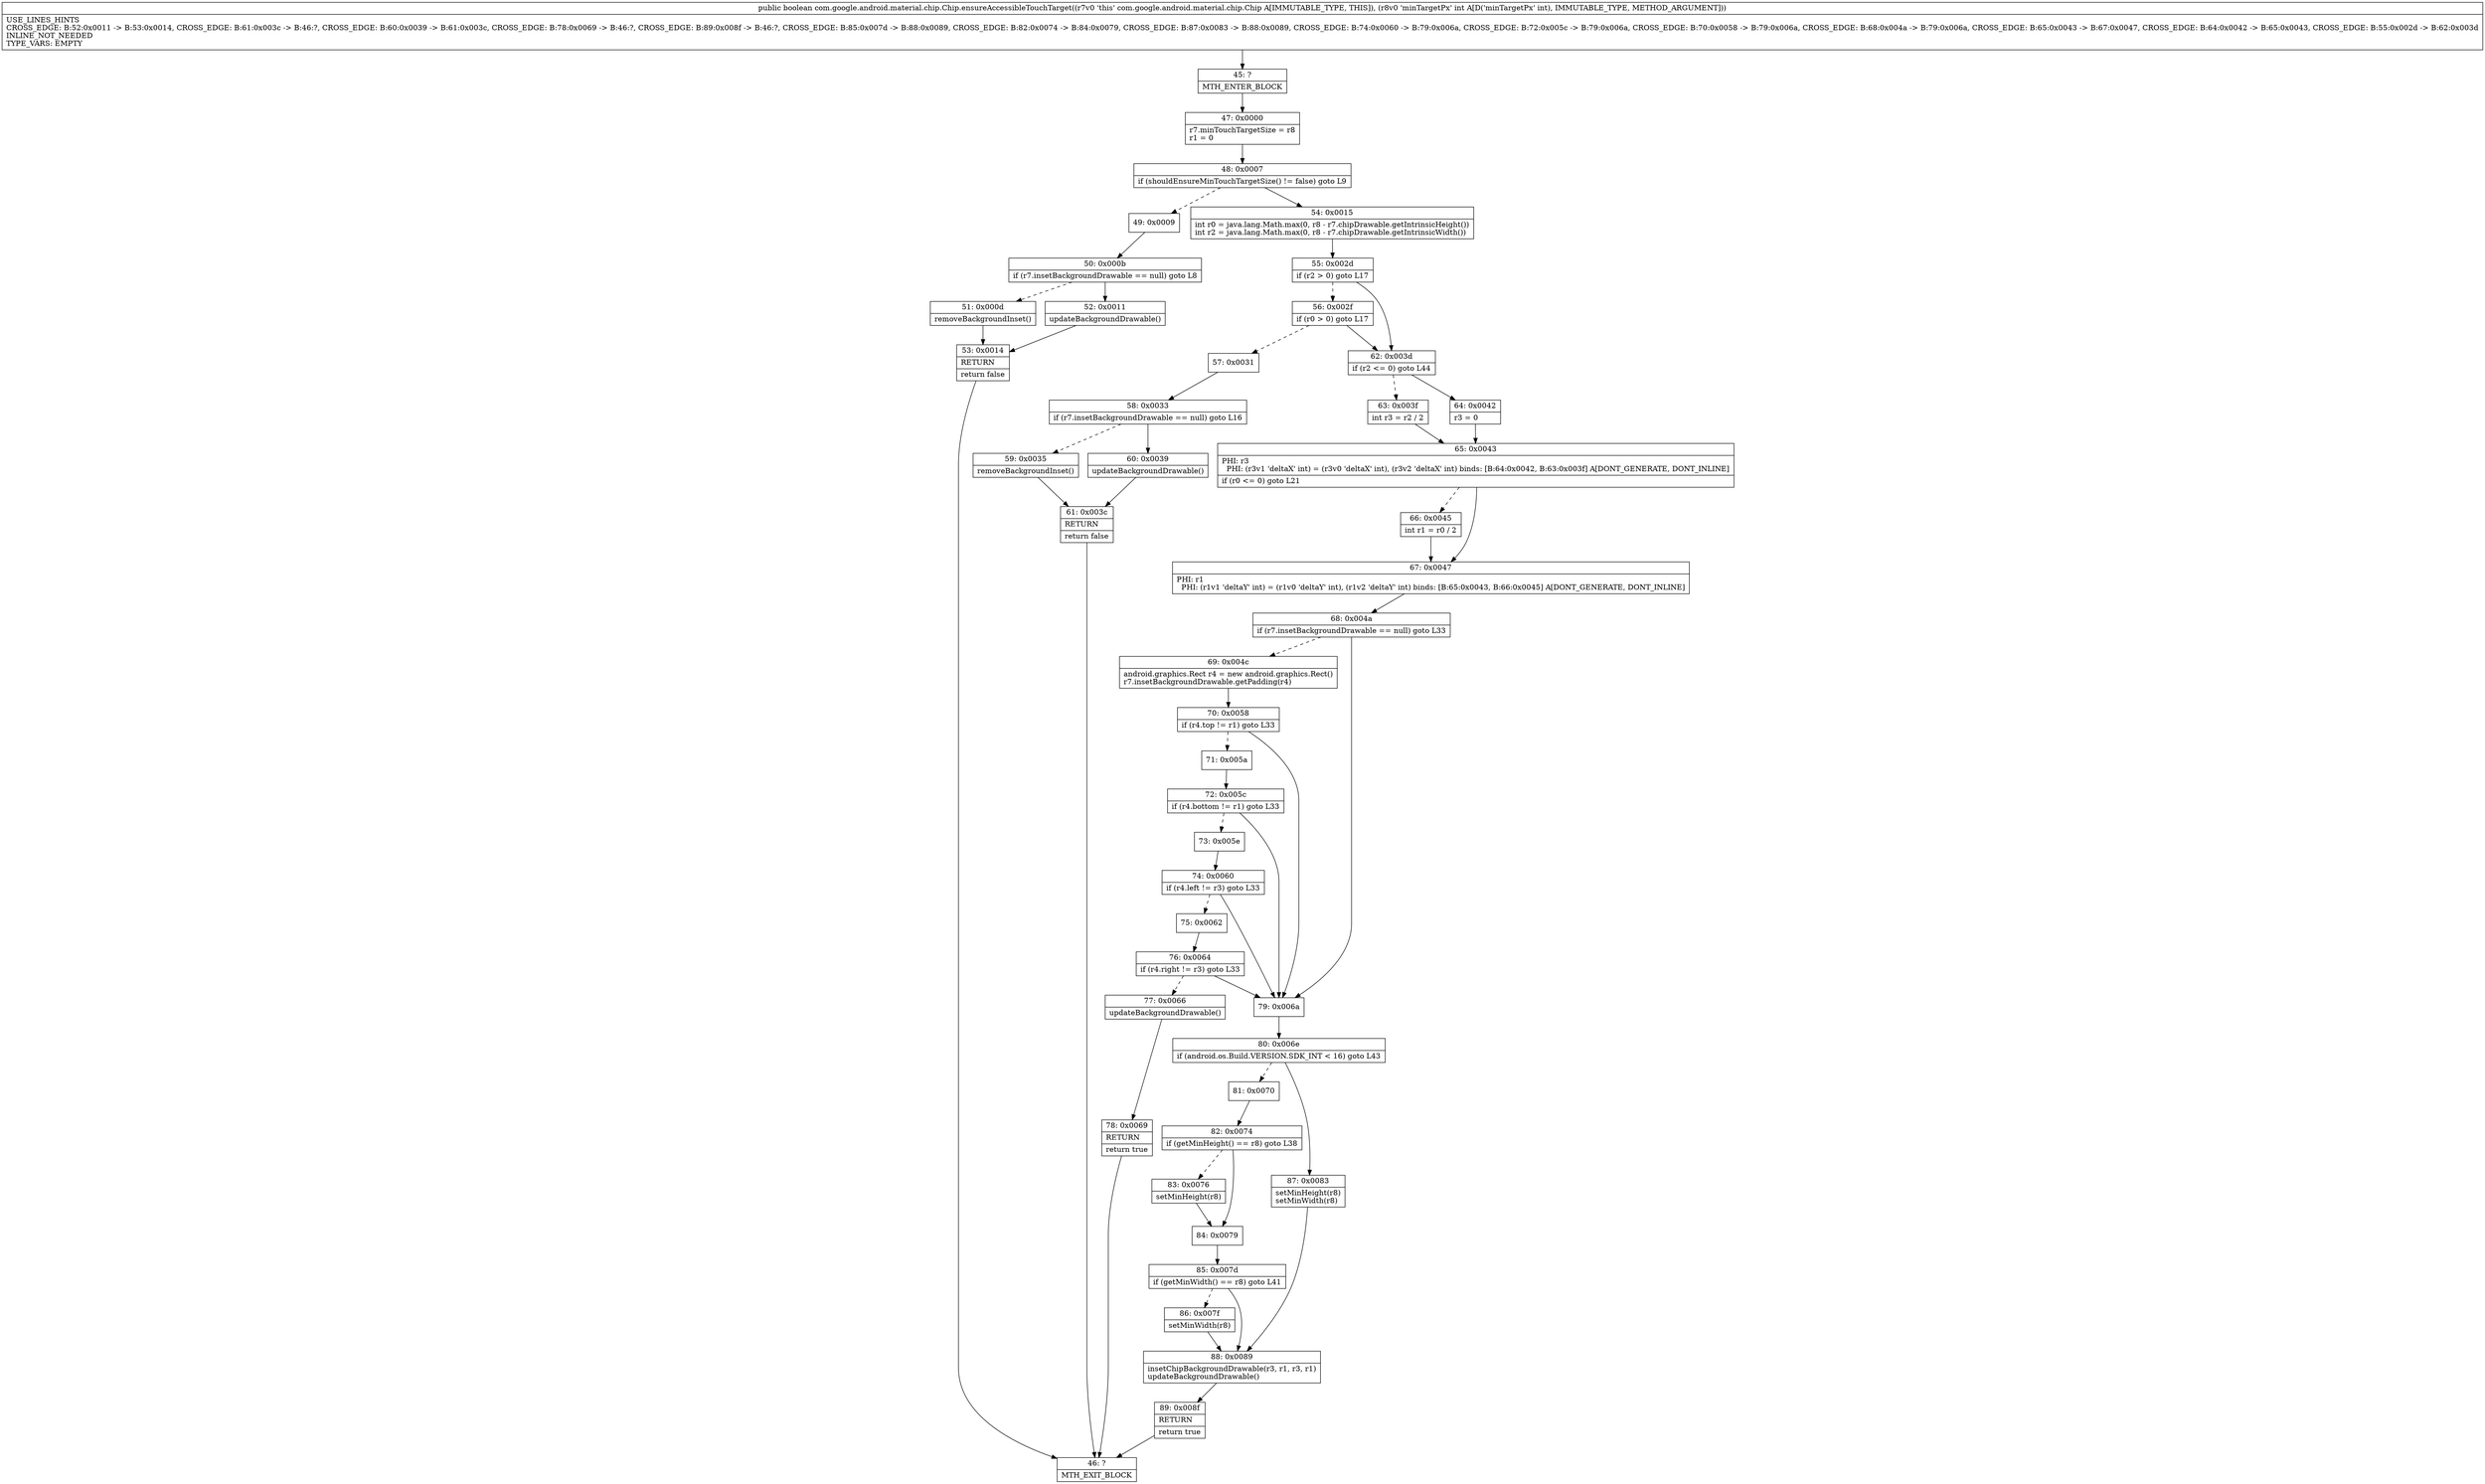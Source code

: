 digraph "CFG forcom.google.android.material.chip.Chip.ensureAccessibleTouchTarget(I)Z" {
Node_45 [shape=record,label="{45\:\ ?|MTH_ENTER_BLOCK\l}"];
Node_47 [shape=record,label="{47\:\ 0x0000|r7.minTouchTargetSize = r8\lr1 = 0\l}"];
Node_48 [shape=record,label="{48\:\ 0x0007|if (shouldEnsureMinTouchTargetSize() != false) goto L9\l}"];
Node_49 [shape=record,label="{49\:\ 0x0009}"];
Node_50 [shape=record,label="{50\:\ 0x000b|if (r7.insetBackgroundDrawable == null) goto L8\l}"];
Node_51 [shape=record,label="{51\:\ 0x000d|removeBackgroundInset()\l}"];
Node_53 [shape=record,label="{53\:\ 0x0014|RETURN\l|return false\l}"];
Node_46 [shape=record,label="{46\:\ ?|MTH_EXIT_BLOCK\l}"];
Node_52 [shape=record,label="{52\:\ 0x0011|updateBackgroundDrawable()\l}"];
Node_54 [shape=record,label="{54\:\ 0x0015|int r0 = java.lang.Math.max(0, r8 \- r7.chipDrawable.getIntrinsicHeight())\lint r2 = java.lang.Math.max(0, r8 \- r7.chipDrawable.getIntrinsicWidth())\l}"];
Node_55 [shape=record,label="{55\:\ 0x002d|if (r2 \> 0) goto L17\l}"];
Node_56 [shape=record,label="{56\:\ 0x002f|if (r0 \> 0) goto L17\l}"];
Node_57 [shape=record,label="{57\:\ 0x0031}"];
Node_58 [shape=record,label="{58\:\ 0x0033|if (r7.insetBackgroundDrawable == null) goto L16\l}"];
Node_59 [shape=record,label="{59\:\ 0x0035|removeBackgroundInset()\l}"];
Node_61 [shape=record,label="{61\:\ 0x003c|RETURN\l|return false\l}"];
Node_60 [shape=record,label="{60\:\ 0x0039|updateBackgroundDrawable()\l}"];
Node_62 [shape=record,label="{62\:\ 0x003d|if (r2 \<= 0) goto L44\l}"];
Node_63 [shape=record,label="{63\:\ 0x003f|int r3 = r2 \/ 2\l}"];
Node_65 [shape=record,label="{65\:\ 0x0043|PHI: r3 \l  PHI: (r3v1 'deltaX' int) = (r3v0 'deltaX' int), (r3v2 'deltaX' int) binds: [B:64:0x0042, B:63:0x003f] A[DONT_GENERATE, DONT_INLINE]\l|if (r0 \<= 0) goto L21\l}"];
Node_66 [shape=record,label="{66\:\ 0x0045|int r1 = r0 \/ 2\l}"];
Node_67 [shape=record,label="{67\:\ 0x0047|PHI: r1 \l  PHI: (r1v1 'deltaY' int) = (r1v0 'deltaY' int), (r1v2 'deltaY' int) binds: [B:65:0x0043, B:66:0x0045] A[DONT_GENERATE, DONT_INLINE]\l}"];
Node_68 [shape=record,label="{68\:\ 0x004a|if (r7.insetBackgroundDrawable == null) goto L33\l}"];
Node_69 [shape=record,label="{69\:\ 0x004c|android.graphics.Rect r4 = new android.graphics.Rect()\lr7.insetBackgroundDrawable.getPadding(r4)\l}"];
Node_70 [shape=record,label="{70\:\ 0x0058|if (r4.top != r1) goto L33\l}"];
Node_71 [shape=record,label="{71\:\ 0x005a}"];
Node_72 [shape=record,label="{72\:\ 0x005c|if (r4.bottom != r1) goto L33\l}"];
Node_73 [shape=record,label="{73\:\ 0x005e}"];
Node_74 [shape=record,label="{74\:\ 0x0060|if (r4.left != r3) goto L33\l}"];
Node_75 [shape=record,label="{75\:\ 0x0062}"];
Node_76 [shape=record,label="{76\:\ 0x0064|if (r4.right != r3) goto L33\l}"];
Node_77 [shape=record,label="{77\:\ 0x0066|updateBackgroundDrawable()\l}"];
Node_78 [shape=record,label="{78\:\ 0x0069|RETURN\l|return true\l}"];
Node_79 [shape=record,label="{79\:\ 0x006a}"];
Node_80 [shape=record,label="{80\:\ 0x006e|if (android.os.Build.VERSION.SDK_INT \< 16) goto L43\l}"];
Node_81 [shape=record,label="{81\:\ 0x0070}"];
Node_82 [shape=record,label="{82\:\ 0x0074|if (getMinHeight() == r8) goto L38\l}"];
Node_83 [shape=record,label="{83\:\ 0x0076|setMinHeight(r8)\l}"];
Node_84 [shape=record,label="{84\:\ 0x0079}"];
Node_85 [shape=record,label="{85\:\ 0x007d|if (getMinWidth() == r8) goto L41\l}"];
Node_86 [shape=record,label="{86\:\ 0x007f|setMinWidth(r8)\l}"];
Node_88 [shape=record,label="{88\:\ 0x0089|insetChipBackgroundDrawable(r3, r1, r3, r1)\lupdateBackgroundDrawable()\l}"];
Node_89 [shape=record,label="{89\:\ 0x008f|RETURN\l|return true\l}"];
Node_87 [shape=record,label="{87\:\ 0x0083|setMinHeight(r8)\lsetMinWidth(r8)\l}"];
Node_64 [shape=record,label="{64\:\ 0x0042|r3 = 0\l}"];
MethodNode[shape=record,label="{public boolean com.google.android.material.chip.Chip.ensureAccessibleTouchTarget((r7v0 'this' com.google.android.material.chip.Chip A[IMMUTABLE_TYPE, THIS]), (r8v0 'minTargetPx' int A[D('minTargetPx' int), IMMUTABLE_TYPE, METHOD_ARGUMENT]))  | USE_LINES_HINTS\lCROSS_EDGE: B:52:0x0011 \-\> B:53:0x0014, CROSS_EDGE: B:61:0x003c \-\> B:46:?, CROSS_EDGE: B:60:0x0039 \-\> B:61:0x003c, CROSS_EDGE: B:78:0x0069 \-\> B:46:?, CROSS_EDGE: B:89:0x008f \-\> B:46:?, CROSS_EDGE: B:85:0x007d \-\> B:88:0x0089, CROSS_EDGE: B:82:0x0074 \-\> B:84:0x0079, CROSS_EDGE: B:87:0x0083 \-\> B:88:0x0089, CROSS_EDGE: B:74:0x0060 \-\> B:79:0x006a, CROSS_EDGE: B:72:0x005c \-\> B:79:0x006a, CROSS_EDGE: B:70:0x0058 \-\> B:79:0x006a, CROSS_EDGE: B:68:0x004a \-\> B:79:0x006a, CROSS_EDGE: B:65:0x0043 \-\> B:67:0x0047, CROSS_EDGE: B:64:0x0042 \-\> B:65:0x0043, CROSS_EDGE: B:55:0x002d \-\> B:62:0x003d\lINLINE_NOT_NEEDED\lTYPE_VARS: EMPTY\l}"];
MethodNode -> Node_45;Node_45 -> Node_47;
Node_47 -> Node_48;
Node_48 -> Node_49[style=dashed];
Node_48 -> Node_54;
Node_49 -> Node_50;
Node_50 -> Node_51[style=dashed];
Node_50 -> Node_52;
Node_51 -> Node_53;
Node_53 -> Node_46;
Node_52 -> Node_53;
Node_54 -> Node_55;
Node_55 -> Node_56[style=dashed];
Node_55 -> Node_62;
Node_56 -> Node_57[style=dashed];
Node_56 -> Node_62;
Node_57 -> Node_58;
Node_58 -> Node_59[style=dashed];
Node_58 -> Node_60;
Node_59 -> Node_61;
Node_61 -> Node_46;
Node_60 -> Node_61;
Node_62 -> Node_63[style=dashed];
Node_62 -> Node_64;
Node_63 -> Node_65;
Node_65 -> Node_66[style=dashed];
Node_65 -> Node_67;
Node_66 -> Node_67;
Node_67 -> Node_68;
Node_68 -> Node_69[style=dashed];
Node_68 -> Node_79;
Node_69 -> Node_70;
Node_70 -> Node_71[style=dashed];
Node_70 -> Node_79;
Node_71 -> Node_72;
Node_72 -> Node_73[style=dashed];
Node_72 -> Node_79;
Node_73 -> Node_74;
Node_74 -> Node_75[style=dashed];
Node_74 -> Node_79;
Node_75 -> Node_76;
Node_76 -> Node_77[style=dashed];
Node_76 -> Node_79;
Node_77 -> Node_78;
Node_78 -> Node_46;
Node_79 -> Node_80;
Node_80 -> Node_81[style=dashed];
Node_80 -> Node_87;
Node_81 -> Node_82;
Node_82 -> Node_83[style=dashed];
Node_82 -> Node_84;
Node_83 -> Node_84;
Node_84 -> Node_85;
Node_85 -> Node_86[style=dashed];
Node_85 -> Node_88;
Node_86 -> Node_88;
Node_88 -> Node_89;
Node_89 -> Node_46;
Node_87 -> Node_88;
Node_64 -> Node_65;
}

